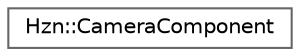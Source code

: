digraph "Graphical Class Hierarchy"
{
 // LATEX_PDF_SIZE
  bgcolor="transparent";
  edge [fontname=Helvetica,fontsize=10,labelfontname=Helvetica,labelfontsize=10];
  node [fontname=Helvetica,fontsize=10,shape=box,height=0.2,width=0.4];
  rankdir="LR";
  Node0 [label="Hzn::CameraComponent",height=0.2,width=0.4,color="grey40", fillcolor="white", style="filled",URL="$struct_hzn_1_1_camera_component.html",tooltip=" "];
}
